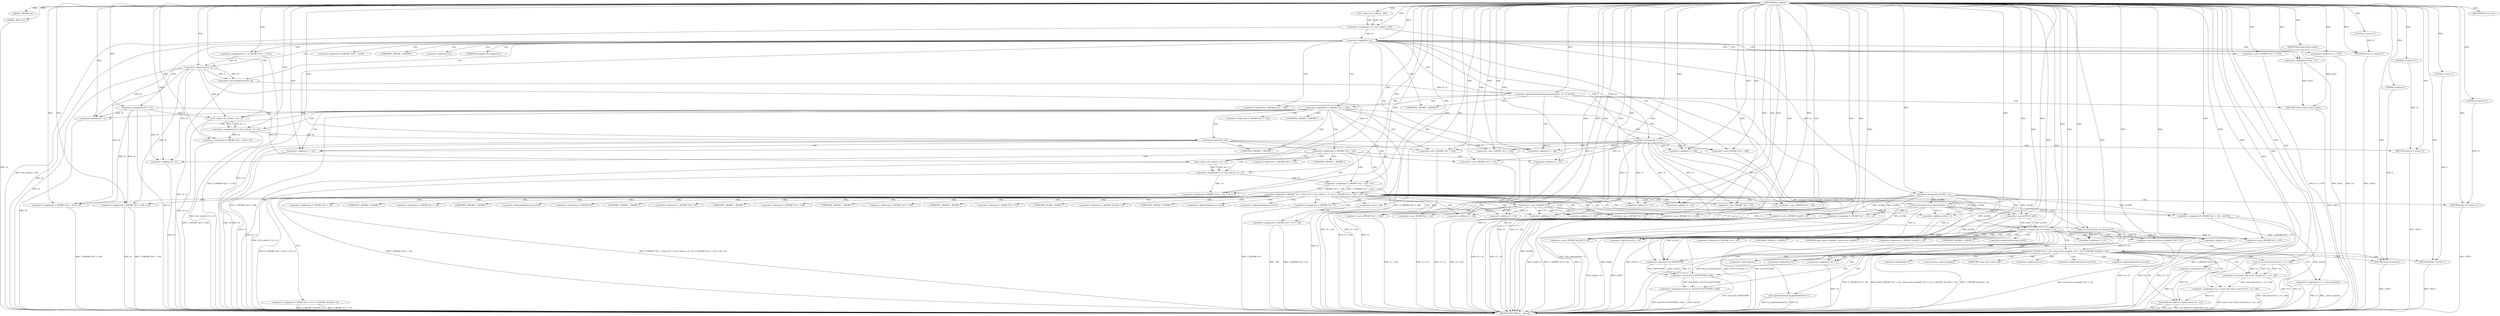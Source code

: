 digraph tftp_connect {  
"1000111" [label = "(METHOD,tftp_connect)" ]
"1000373" [label = "(METHOD_RETURN,int __fastcall)" ]
"1000112" [label = "(PARAM,_DWORD *a1)" ]
"1000113" [label = "(PARAM,_BYTE *a2)" ]
"1000125" [label = "(<operator>.assignment,v4 = Curl_ccalloc(1, 336))" ]
"1000127" [label = "(Curl_ccalloc,Curl_ccalloc(1, 336))" ]
"1000130" [label = "(<operator>.assignment,a1[188] = v4)" ]
"1000136" [label = "(<operator>.logicalNot,!v4)" ]
"1000138" [label = "(RETURN,return 27;,return 27;)" ]
"1000139" [label = "(LITERAL,27,return 27;)" ]
"1000140" [label = "(<operator>.assignment,v5 = v4)" ]
"1000143" [label = "(<operator>.assignment,v6 = *(_DWORD *)(*a1 + 1576))" ]
"1000146" [label = "(<operator>.cast,(_DWORD *)(*a1 + 1576))" ]
"1000148" [label = "(<operator>.addition,*a1 + 1576)" ]
"1000153" [label = "(IDENTIFIER,v6,if ( v6 ))" ]
"1000155" [label = "(<operator>.assignment,result = 71)" ]
"1000159" [label = "(<operator>.greaterEqualsThan,(unsigned int)(v6 - 8) >= 0xFFB1)" ]
"1000160" [label = "(<operator>.cast,(unsigned int)(v6 - 8))" ]
"1000162" [label = "(<operator>.subtraction,v6 - 8)" ]
"1000166" [label = "(RETURN,return result;,return result;)" ]
"1000167" [label = "(IDENTIFIER,result,return result;)" ]
"1000170" [label = "(<operator>.assignment,v6 = 512)" ]
"1000174" [label = "(<operator>.logicalNot,!*(_DWORD *)(v5 + 328))" ]
"1000176" [label = "(<operator>.cast,(_DWORD *)(v5 + 328))" ]
"1000178" [label = "(<operator>.addition,v5 + 328)" ]
"1000182" [label = "(<operator>.assignment,v8 = Curl_ccalloc(1, v6 + 4))" ]
"1000184" [label = "(Curl_ccalloc,Curl_ccalloc(1, v6 + 4))" ]
"1000186" [label = "(<operator>.addition,v6 + 4)" ]
"1000189" [label = "(<operator>.assignment,*(_DWORD *)(v5 + 328) = v8)" ]
"1000191" [label = "(<operator>.cast,(_DWORD *)(v5 + 328))" ]
"1000193" [label = "(<operator>.addition,v5 + 328)" ]
"1000198" [label = "(<operator>.logicalNot,!v8)" ]
"1000200" [label = "(RETURN,return 27;,return 27;)" ]
"1000201" [label = "(LITERAL,27,return 27;)" ]
"1000203" [label = "(<operator>.logicalOr,*(_DWORD *)(v5 + 332) || (v9 = Curl_ccalloc(1, v6 + 4), (*(_DWORD *)(v5 + 332) = v9) != 0))" ]
"1000205" [label = "(<operator>.cast,(_DWORD *)(v5 + 332))" ]
"1000207" [label = "(<operator>.addition,v5 + 332)" ]
"1000211" [label = "(<operator>.assignment,v9 = Curl_ccalloc(1, v6 + 4))" ]
"1000213" [label = "(Curl_ccalloc,Curl_ccalloc(1, v6 + 4))" ]
"1000215" [label = "(<operator>.addition,v6 + 4)" ]
"1000218" [label = "(<operator>.notEquals,(*(_DWORD *)(v5 + 332) = v9) != 0)" ]
"1000219" [label = "(<operator>.assignment,*(_DWORD *)(v5 + 332) = v9)" ]
"1000221" [label = "(<operator>.cast,(_DWORD *)(v5 + 332))" ]
"1000223" [label = "(<operator>.addition,v5 + 332)" ]
"1000229" [label = "(Curl_conncontrol,Curl_conncontrol(a1, 1))" ]
"1000232" [label = "(<operator>.assignment,*(_DWORD *)(v5 + 16) = a1)" ]
"1000234" [label = "(<operator>.cast,(_DWORD *)(v5 + 16))" ]
"1000236" [label = "(<operator>.addition,v5 + 16)" ]
"1000240" [label = "(<operator>.assignment,*(_DWORD *)(v5 + 20) = a1[105])" ]
"1000242" [label = "(<operator>.cast,(_DWORD *)(v5 + 20))" ]
"1000244" [label = "(<operator>.addition,v5 + 20)" ]
"1000250" [label = "(<operator>.assignment,*(_DWORD *)v5 = 0)" ]
"1000252" [label = "(<operator>.cast,(_DWORD *)v5)" ]
"1000256" [label = "(<operator>.assignment,*(_DWORD *)(v5 + 8) = -100)" ]
"1000258" [label = "(<operator>.cast,(_DWORD *)(v5 + 8))" ]
"1000260" [label = "(<operator>.addition,v5 + 8)" ]
"1000263" [label = "(<operator>.minus,-100)" ]
"1000265" [label = "(<operator>.assignment,*(_DWORD *)(v5 + 320) = v6)" ]
"1000267" [label = "(<operator>.cast,(_DWORD *)(v5 + 320))" ]
"1000269" [label = "(<operator>.addition,v5 + 320)" ]
"1000273" [label = "(<operator>.assignment,*(_DWORD *)(v5 + 324) = v6)" ]
"1000275" [label = "(<operator>.cast,(_DWORD *)(v5 + 324))" ]
"1000277" [label = "(<operator>.addition,v5 + 324)" ]
"1000281" [label = "(<operator>.assignment,*(_WORD *)(v5 + 52) = *(_DWORD *)(a1[20] + 4))" ]
"1000283" [label = "(<operator>.cast,(_WORD *)(v5 + 52))" ]
"1000285" [label = "(<operator>.addition,v5 + 52)" ]
"1000289" [label = "(<operator>.cast,(_DWORD *)(a1[20] + 4))" ]
"1000291" [label = "(<operator>.addition,a1[20] + 4)" ]
"1000296" [label = "(tftp_set_timeouts,tftp_set_timeouts(v5))" ]
"1000299" [label = "(<operator>.equals,(a1[147] & 0x40) == 0)" ]
"1000300" [label = "(<operator>.and,a1[147] & 0x40)" ]
"1000308" [label = "(bind,bind(*(_DWORD *)(v5 + 20), (const struct sockaddr *)(v5 + 52), *(_DWORD *)(a1[20] + 16)))" ]
"1000310" [label = "(<operator>.cast,(_DWORD *)(v5 + 20))" ]
"1000312" [label = "(<operator>.addition,v5 + 20)" ]
"1000315" [label = "(<operator>.cast,(const struct sockaddr *)(v5 + 52))" ]
"1000317" [label = "(<operator>.addition,v5 + 52)" ]
"1000321" [label = "(<operator>.cast,(_DWORD *)(a1[20] + 16))" ]
"1000323" [label = "(<operator>.addition,a1[20] + 16)" ]
"1000329" [label = "(<operator>.assignment,v10 = *a1)" ]
"1000333" [label = "(<operator>.assignment,v11 = _errno_location())" ]
"1000336" [label = "(<operator>.assignment,v12 = (const char *)Curl_strerror(*v11, v13, 128))" ]
"1000338" [label = "(<operator>.cast,(const char *)Curl_strerror(*v11, v13, 128))" ]
"1000340" [label = "(Curl_strerror,Curl_strerror(*v11, v13, 128))" ]
"1000345" [label = "(Curl_failf,Curl_failf(v10, \"bind() failed; %s\", v12))" ]
"1000349" [label = "(RETURN,return 7;,return 7;)" ]
"1000350" [label = "(LITERAL,7,return 7;)" ]
"1000351" [label = "(<operator>.assignment,a1[147] = a1[147] & 0xFFFFFFBF | 0x40)" ]
"1000355" [label = "(<operator>.or,a1[147] & 0xFFFFFFBF | 0x40)" ]
"1000356" [label = "(<operator>.and,a1[147] & 0xFFFFFFBF)" ]
"1000362" [label = "(Curl_pgrsStartNow,Curl_pgrsStartNow(*a1))" ]
"1000365" [label = "(<operator>.assignment,*a2 = 1)" ]
"1000369" [label = "(RETURN,return 0;,return 0;)" ]
"1000370" [label = "(LITERAL,0,return 0;)" ]
"1000371" [label = "(RETURN,return 27;,return 27;)" ]
"1000372" [label = "(LITERAL,27,return 27;)" ]
"1000145" [label = "(<operator>.indirection,*(_DWORD *)(*a1 + 1576))" ]
"1000147" [label = "(UNKNOWN,_DWORD *,_DWORD *)" ]
"1000149" [label = "(<operator>.indirection,*a1)" ]
"1000161" [label = "(UNKNOWN,unsigned int,unsigned int)" ]
"1000175" [label = "(<operator>.indirection,*(_DWORD *)(v5 + 328))" ]
"1000177" [label = "(UNKNOWN,_DWORD *,_DWORD *)" ]
"1000190" [label = "(<operator>.indirection,*(_DWORD *)(v5 + 328))" ]
"1000192" [label = "(UNKNOWN,_DWORD *,_DWORD *)" ]
"1000204" [label = "(<operator>.indirection,*(_DWORD *)(v5 + 332))" ]
"1000206" [label = "(UNKNOWN,_DWORD *,_DWORD *)" ]
"1000220" [label = "(<operator>.indirection,*(_DWORD *)(v5 + 332))" ]
"1000222" [label = "(UNKNOWN,_DWORD *,_DWORD *)" ]
"1000233" [label = "(<operator>.indirection,*(_DWORD *)(v5 + 16))" ]
"1000235" [label = "(UNKNOWN,_DWORD *,_DWORD *)" ]
"1000241" [label = "(<operator>.indirection,*(_DWORD *)(v5 + 20))" ]
"1000243" [label = "(UNKNOWN,_DWORD *,_DWORD *)" ]
"1000247" [label = "(<operator>.indirectIndexAccess,a1[105])" ]
"1000251" [label = "(<operator>.indirection,*(_DWORD *)v5)" ]
"1000253" [label = "(UNKNOWN,_DWORD *,_DWORD *)" ]
"1000257" [label = "(<operator>.indirection,*(_DWORD *)(v5 + 8))" ]
"1000259" [label = "(UNKNOWN,_DWORD *,_DWORD *)" ]
"1000266" [label = "(<operator>.indirection,*(_DWORD *)(v5 + 320))" ]
"1000268" [label = "(UNKNOWN,_DWORD *,_DWORD *)" ]
"1000274" [label = "(<operator>.indirection,*(_DWORD *)(v5 + 324))" ]
"1000276" [label = "(UNKNOWN,_DWORD *,_DWORD *)" ]
"1000282" [label = "(<operator>.indirection,*(_WORD *)(v5 + 52))" ]
"1000284" [label = "(UNKNOWN,_WORD *,_WORD *)" ]
"1000288" [label = "(<operator>.indirection,*(_DWORD *)(a1[20] + 4))" ]
"1000290" [label = "(UNKNOWN,_DWORD *,_DWORD *)" ]
"1000292" [label = "(<operator>.indirectIndexAccess,a1[20])" ]
"1000301" [label = "(<operator>.indirectIndexAccess,a1[147])" ]
"1000309" [label = "(<operator>.indirection,*(_DWORD *)(v5 + 20))" ]
"1000311" [label = "(UNKNOWN,_DWORD *,_DWORD *)" ]
"1000316" [label = "(UNKNOWN,const struct sockaddr *,const struct sockaddr *)" ]
"1000320" [label = "(<operator>.indirection,*(_DWORD *)(a1[20] + 16))" ]
"1000322" [label = "(UNKNOWN,_DWORD *,_DWORD *)" ]
"1000324" [label = "(<operator>.indirectIndexAccess,a1[20])" ]
"1000331" [label = "(<operator>.indirection,*a1)" ]
"1000335" [label = "(_errno_location,_errno_location())" ]
"1000339" [label = "(UNKNOWN,const char *,const char *)" ]
"1000341" [label = "(<operator>.indirection,*v11)" ]
"1000352" [label = "(<operator>.indirectIndexAccess,a1[147])" ]
"1000357" [label = "(<operator>.indirectIndexAccess,a1[147])" ]
"1000363" [label = "(<operator>.indirection,*a1)" ]
"1000366" [label = "(<operator>.indirection,*a2)" ]
  "1000369" -> "1000373"  [ label = "DDG: <RET>"] 
  "1000300" -> "1000373"  [ label = "DDG: a1[147]"] 
  "1000345" -> "1000373"  [ label = "DDG: v10"] 
  "1000215" -> "1000373"  [ label = "DDG: v6"] 
  "1000258" -> "1000373"  [ label = "DDG: v5 + 8"] 
  "1000136" -> "1000373"  [ label = "DDG: !v4"] 
  "1000218" -> "1000373"  [ label = "DDG: (*(_DWORD *)(v5 + 332) = v9) != 0"] 
  "1000193" -> "1000373"  [ label = "DDG: v5"] 
  "1000345" -> "1000373"  [ label = "DDG: v12"] 
  "1000113" -> "1000373"  [ label = "DDG: a2"] 
  "1000333" -> "1000373"  [ label = "DDG: _errno_location()"] 
  "1000198" -> "1000373"  [ label = "DDG: v8"] 
  "1000203" -> "1000373"  [ label = "DDG: *(_DWORD *)(v5 + 332) || (v9 = Curl_ccalloc(1, v6 + 4), (*(_DWORD *)(v5 + 332) = v9) != 0)"] 
  "1000125" -> "1000373"  [ label = "DDG: Curl_ccalloc(1, 336)"] 
  "1000162" -> "1000373"  [ label = "DDG: v6"] 
  "1000351" -> "1000373"  [ label = "DDG: a1[147]"] 
  "1000221" -> "1000373"  [ label = "DDG: v5 + 332"] 
  "1000232" -> "1000373"  [ label = "DDG: a1"] 
  "1000242" -> "1000373"  [ label = "DDG: v5 + 20"] 
  "1000174" -> "1000373"  [ label = "DDG: !*(_DWORD *)(v5 + 328)"] 
  "1000267" -> "1000373"  [ label = "DDG: v5 + 320"] 
  "1000232" -> "1000373"  [ label = "DDG: *(_DWORD *)(v5 + 16)"] 
  "1000308" -> "1000373"  [ label = "DDG: bind(*(_DWORD *)(v5 + 20), (const struct sockaddr *)(v5 + 52), *(_DWORD *)(a1[20] + 16))"] 
  "1000140" -> "1000373"  [ label = "DDG: v4"] 
  "1000182" -> "1000373"  [ label = "DDG: Curl_ccalloc(1, v6 + 4)"] 
  "1000211" -> "1000373"  [ label = "DDG: Curl_ccalloc(1, v6 + 4)"] 
  "1000176" -> "1000373"  [ label = "DDG: v5 + 328"] 
  "1000333" -> "1000373"  [ label = "DDG: v11"] 
  "1000321" -> "1000373"  [ label = "DDG: a1[20] + 16"] 
  "1000229" -> "1000373"  [ label = "DDG: Curl_conncontrol(a1, 1)"] 
  "1000351" -> "1000373"  [ label = "DDG: a1[147] & 0xFFFFFFBF | 0x40"] 
  "1000355" -> "1000373"  [ label = "DDG: a1[147] & 0xFFFFFFBF"] 
  "1000296" -> "1000373"  [ label = "DDG: tftp_set_timeouts(v5)"] 
  "1000308" -> "1000373"  [ label = "DDG: *(_DWORD *)(a1[20] + 16)"] 
  "1000273" -> "1000373"  [ label = "DDG: *(_DWORD *)(v5 + 324)"] 
  "1000136" -> "1000373"  [ label = "DDG: v4"] 
  "1000265" -> "1000373"  [ label = "DDG: *(_DWORD *)(v5 + 320)"] 
  "1000219" -> "1000373"  [ label = "DDG: v9"] 
  "1000240" -> "1000373"  [ label = "DDG: *(_DWORD *)(v5 + 20)"] 
  "1000340" -> "1000373"  [ label = "DDG: *v11"] 
  "1000291" -> "1000373"  [ label = "DDG: a1[20]"] 
  "1000223" -> "1000373"  [ label = "DDG: v5"] 
  "1000148" -> "1000373"  [ label = "DDG: *a1"] 
  "1000345" -> "1000373"  [ label = "DDG: Curl_failf(v10, \"bind() failed; %s\", v12)"] 
  "1000203" -> "1000373"  [ label = "DDG: *(_DWORD *)(v5 + 332)"] 
  "1000146" -> "1000373"  [ label = "DDG: *a1 + 1576"] 
  "1000234" -> "1000373"  [ label = "DDG: v5 + 16"] 
  "1000281" -> "1000373"  [ label = "DDG: *(_WORD *)(v5 + 52)"] 
  "1000240" -> "1000373"  [ label = "DDG: a1[105]"] 
  "1000189" -> "1000373"  [ label = "DDG: *(_DWORD *)(v5 + 328)"] 
  "1000213" -> "1000373"  [ label = "DDG: v6 + 4"] 
  "1000275" -> "1000373"  [ label = "DDG: v5 + 324"] 
  "1000256" -> "1000373"  [ label = "DDG: -100"] 
  "1000205" -> "1000373"  [ label = "DDG: v5 + 332"] 
  "1000159" -> "1000373"  [ label = "DDG: (unsigned int)(v6 - 8) >= 0xFFB1"] 
  "1000281" -> "1000373"  [ label = "DDG: *(_DWORD *)(a1[20] + 4)"] 
  "1000191" -> "1000373"  [ label = "DDG: v5 + 328"] 
  "1000130" -> "1000373"  [ label = "DDG: a1[188]"] 
  "1000340" -> "1000373"  [ label = "DDG: v13"] 
  "1000289" -> "1000373"  [ label = "DDG: a1[20] + 4"] 
  "1000365" -> "1000373"  [ label = "DDG: *a2"] 
  "1000198" -> "1000373"  [ label = "DDG: !v8"] 
  "1000315" -> "1000373"  [ label = "DDG: v5 + 52"] 
  "1000308" -> "1000373"  [ label = "DDG: (const struct sockaddr *)(v5 + 52)"] 
  "1000207" -> "1000373"  [ label = "DDG: v5"] 
  "1000256" -> "1000373"  [ label = "DDG: *(_DWORD *)(v5 + 8)"] 
  "1000170" -> "1000373"  [ label = "DDG: v6"] 
  "1000140" -> "1000373"  [ label = "DDG: v5"] 
  "1000273" -> "1000373"  [ label = "DDG: v6"] 
  "1000155" -> "1000373"  [ label = "DDG: result"] 
  "1000299" -> "1000373"  [ label = "DDG: a1[147] & 0x40"] 
  "1000186" -> "1000373"  [ label = "DDG: v6"] 
  "1000299" -> "1000373"  [ label = "DDG: (a1[147] & 0x40) == 0"] 
  "1000362" -> "1000373"  [ label = "DDG: *a1"] 
  "1000143" -> "1000373"  [ label = "DDG: *(_DWORD *)(*a1 + 1576)"] 
  "1000159" -> "1000373"  [ label = "DDG: (unsigned int)(v6 - 8)"] 
  "1000338" -> "1000373"  [ label = "DDG: Curl_strerror(*v11, v13, 128)"] 
  "1000308" -> "1000373"  [ label = "DDG: *(_DWORD *)(v5 + 20)"] 
  "1000317" -> "1000373"  [ label = "DDG: v5"] 
  "1000174" -> "1000373"  [ label = "DDG: *(_DWORD *)(v5 + 328)"] 
  "1000296" -> "1000373"  [ label = "DDG: v5"] 
  "1000323" -> "1000373"  [ label = "DDG: a1[20]"] 
  "1000336" -> "1000373"  [ label = "DDG: (const char *)Curl_strerror(*v11, v13, 128)"] 
  "1000310" -> "1000373"  [ label = "DDG: v5 + 20"] 
  "1000362" -> "1000373"  [ label = "DDG: Curl_pgrsStartNow(*a1)"] 
  "1000283" -> "1000373"  [ label = "DDG: v5 + 52"] 
  "1000160" -> "1000373"  [ label = "DDG: v6 - 8"] 
  "1000184" -> "1000373"  [ label = "DDG: v6 + 4"] 
  "1000250" -> "1000373"  [ label = "DDG: *(_DWORD *)v5"] 
  "1000329" -> "1000373"  [ label = "DDG: *a1"] 
  "1000138" -> "1000373"  [ label = "DDG: <RET>"] 
  "1000166" -> "1000373"  [ label = "DDG: <RET>"] 
  "1000349" -> "1000373"  [ label = "DDG: <RET>"] 
  "1000371" -> "1000373"  [ label = "DDG: <RET>"] 
  "1000200" -> "1000373"  [ label = "DDG: <RET>"] 
  "1000111" -> "1000112"  [ label = "DDG: "] 
  "1000111" -> "1000113"  [ label = "DDG: "] 
  "1000127" -> "1000125"  [ label = "DDG: 1"] 
  "1000127" -> "1000125"  [ label = "DDG: 336"] 
  "1000111" -> "1000125"  [ label = "DDG: "] 
  "1000111" -> "1000127"  [ label = "DDG: "] 
  "1000125" -> "1000130"  [ label = "DDG: v4"] 
  "1000111" -> "1000130"  [ label = "DDG: "] 
  "1000111" -> "1000136"  [ label = "DDG: "] 
  "1000125" -> "1000136"  [ label = "DDG: v4"] 
  "1000139" -> "1000138"  [ label = "DDG: 27"] 
  "1000111" -> "1000138"  [ label = "DDG: "] 
  "1000111" -> "1000139"  [ label = "DDG: "] 
  "1000136" -> "1000140"  [ label = "DDG: v4"] 
  "1000111" -> "1000140"  [ label = "DDG: "] 
  "1000111" -> "1000143"  [ label = "DDG: "] 
  "1000111" -> "1000146"  [ label = "DDG: "] 
  "1000111" -> "1000148"  [ label = "DDG: "] 
  "1000111" -> "1000153"  [ label = "DDG: "] 
  "1000111" -> "1000155"  [ label = "DDG: "] 
  "1000160" -> "1000159"  [ label = "DDG: v6 - 8"] 
  "1000162" -> "1000160"  [ label = "DDG: v6"] 
  "1000162" -> "1000160"  [ label = "DDG: 8"] 
  "1000143" -> "1000162"  [ label = "DDG: v6"] 
  "1000111" -> "1000162"  [ label = "DDG: "] 
  "1000111" -> "1000159"  [ label = "DDG: "] 
  "1000167" -> "1000166"  [ label = "DDG: result"] 
  "1000155" -> "1000166"  [ label = "DDG: result"] 
  "1000111" -> "1000167"  [ label = "DDG: "] 
  "1000111" -> "1000170"  [ label = "DDG: "] 
  "1000140" -> "1000176"  [ label = "DDG: v5"] 
  "1000111" -> "1000176"  [ label = "DDG: "] 
  "1000140" -> "1000178"  [ label = "DDG: v5"] 
  "1000111" -> "1000178"  [ label = "DDG: "] 
  "1000184" -> "1000182"  [ label = "DDG: 1"] 
  "1000184" -> "1000182"  [ label = "DDG: v6 + 4"] 
  "1000111" -> "1000182"  [ label = "DDG: "] 
  "1000111" -> "1000184"  [ label = "DDG: "] 
  "1000162" -> "1000184"  [ label = "DDG: v6"] 
  "1000170" -> "1000184"  [ label = "DDG: v6"] 
  "1000162" -> "1000186"  [ label = "DDG: v6"] 
  "1000170" -> "1000186"  [ label = "DDG: v6"] 
  "1000111" -> "1000186"  [ label = "DDG: "] 
  "1000182" -> "1000189"  [ label = "DDG: v8"] 
  "1000111" -> "1000189"  [ label = "DDG: "] 
  "1000111" -> "1000191"  [ label = "DDG: "] 
  "1000140" -> "1000191"  [ label = "DDG: v5"] 
  "1000111" -> "1000193"  [ label = "DDG: "] 
  "1000140" -> "1000193"  [ label = "DDG: v5"] 
  "1000111" -> "1000198"  [ label = "DDG: "] 
  "1000182" -> "1000198"  [ label = "DDG: v8"] 
  "1000201" -> "1000200"  [ label = "DDG: 27"] 
  "1000111" -> "1000200"  [ label = "DDG: "] 
  "1000111" -> "1000201"  [ label = "DDG: "] 
  "1000219" -> "1000203"  [ label = "DDG: *(_DWORD *)(v5 + 332)"] 
  "1000111" -> "1000205"  [ label = "DDG: "] 
  "1000140" -> "1000205"  [ label = "DDG: v5"] 
  "1000111" -> "1000207"  [ label = "DDG: "] 
  "1000140" -> "1000207"  [ label = "DDG: v5"] 
  "1000213" -> "1000211"  [ label = "DDG: 1"] 
  "1000213" -> "1000211"  [ label = "DDG: v6 + 4"] 
  "1000111" -> "1000211"  [ label = "DDG: "] 
  "1000111" -> "1000213"  [ label = "DDG: "] 
  "1000162" -> "1000213"  [ label = "DDG: v6"] 
  "1000170" -> "1000213"  [ label = "DDG: v6"] 
  "1000162" -> "1000215"  [ label = "DDG: v6"] 
  "1000170" -> "1000215"  [ label = "DDG: v6"] 
  "1000111" -> "1000215"  [ label = "DDG: "] 
  "1000219" -> "1000218"  [ label = "DDG: *(_DWORD *)(v5 + 332)"] 
  "1000211" -> "1000218"  [ label = "DDG: v9"] 
  "1000111" -> "1000218"  [ label = "DDG: "] 
  "1000111" -> "1000221"  [ label = "DDG: "] 
  "1000140" -> "1000221"  [ label = "DDG: v5"] 
  "1000111" -> "1000223"  [ label = "DDG: "] 
  "1000140" -> "1000223"  [ label = "DDG: v5"] 
  "1000211" -> "1000219"  [ label = "DDG: v9"] 
  "1000111" -> "1000219"  [ label = "DDG: "] 
  "1000130" -> "1000229"  [ label = "DDG: a1[188]"] 
  "1000111" -> "1000229"  [ label = "DDG: "] 
  "1000229" -> "1000232"  [ label = "DDG: a1"] 
  "1000130" -> "1000232"  [ label = "DDG: a1[188]"] 
  "1000111" -> "1000232"  [ label = "DDG: "] 
  "1000111" -> "1000234"  [ label = "DDG: "] 
  "1000140" -> "1000234"  [ label = "DDG: v5"] 
  "1000111" -> "1000236"  [ label = "DDG: "] 
  "1000140" -> "1000236"  [ label = "DDG: v5"] 
  "1000229" -> "1000240"  [ label = "DDG: a1"] 
  "1000130" -> "1000240"  [ label = "DDG: a1[188]"] 
  "1000111" -> "1000240"  [ label = "DDG: "] 
  "1000111" -> "1000242"  [ label = "DDG: "] 
  "1000140" -> "1000242"  [ label = "DDG: v5"] 
  "1000111" -> "1000244"  [ label = "DDG: "] 
  "1000140" -> "1000244"  [ label = "DDG: v5"] 
  "1000111" -> "1000250"  [ label = "DDG: "] 
  "1000111" -> "1000252"  [ label = "DDG: "] 
  "1000140" -> "1000252"  [ label = "DDG: v5"] 
  "1000263" -> "1000256"  [ label = "DDG: 100"] 
  "1000252" -> "1000258"  [ label = "DDG: v5"] 
  "1000111" -> "1000258"  [ label = "DDG: "] 
  "1000252" -> "1000260"  [ label = "DDG: v5"] 
  "1000111" -> "1000260"  [ label = "DDG: "] 
  "1000111" -> "1000263"  [ label = "DDG: "] 
  "1000162" -> "1000265"  [ label = "DDG: v6"] 
  "1000170" -> "1000265"  [ label = "DDG: v6"] 
  "1000111" -> "1000265"  [ label = "DDG: "] 
  "1000111" -> "1000267"  [ label = "DDG: "] 
  "1000252" -> "1000267"  [ label = "DDG: v5"] 
  "1000111" -> "1000269"  [ label = "DDG: "] 
  "1000252" -> "1000269"  [ label = "DDG: v5"] 
  "1000111" -> "1000273"  [ label = "DDG: "] 
  "1000162" -> "1000273"  [ label = "DDG: v6"] 
  "1000170" -> "1000273"  [ label = "DDG: v6"] 
  "1000111" -> "1000275"  [ label = "DDG: "] 
  "1000252" -> "1000275"  [ label = "DDG: v5"] 
  "1000111" -> "1000277"  [ label = "DDG: "] 
  "1000252" -> "1000277"  [ label = "DDG: v5"] 
  "1000111" -> "1000283"  [ label = "DDG: "] 
  "1000252" -> "1000283"  [ label = "DDG: v5"] 
  "1000111" -> "1000285"  [ label = "DDG: "] 
  "1000252" -> "1000285"  [ label = "DDG: v5"] 
  "1000229" -> "1000289"  [ label = "DDG: a1"] 
  "1000130" -> "1000289"  [ label = "DDG: a1[188]"] 
  "1000111" -> "1000289"  [ label = "DDG: "] 
  "1000229" -> "1000291"  [ label = "DDG: a1"] 
  "1000130" -> "1000291"  [ label = "DDG: a1[188]"] 
  "1000111" -> "1000291"  [ label = "DDG: "] 
  "1000111" -> "1000296"  [ label = "DDG: "] 
  "1000252" -> "1000296"  [ label = "DDG: v5"] 
  "1000300" -> "1000299"  [ label = "DDG: a1[147]"] 
  "1000300" -> "1000299"  [ label = "DDG: 0x40"] 
  "1000229" -> "1000300"  [ label = "DDG: a1"] 
  "1000130" -> "1000300"  [ label = "DDG: a1[188]"] 
  "1000111" -> "1000300"  [ label = "DDG: "] 
  "1000111" -> "1000299"  [ label = "DDG: "] 
  "1000240" -> "1000308"  [ label = "DDG: *(_DWORD *)(v5 + 20)"] 
  "1000296" -> "1000310"  [ label = "DDG: v5"] 
  "1000111" -> "1000310"  [ label = "DDG: "] 
  "1000296" -> "1000312"  [ label = "DDG: v5"] 
  "1000111" -> "1000312"  [ label = "DDG: "] 
  "1000315" -> "1000308"  [ label = "DDG: v5 + 52"] 
  "1000111" -> "1000315"  [ label = "DDG: "] 
  "1000296" -> "1000315"  [ label = "DDG: v5"] 
  "1000111" -> "1000317"  [ label = "DDG: "] 
  "1000296" -> "1000317"  [ label = "DDG: v5"] 
  "1000229" -> "1000321"  [ label = "DDG: a1"] 
  "1000130" -> "1000321"  [ label = "DDG: a1[188]"] 
  "1000111" -> "1000321"  [ label = "DDG: "] 
  "1000229" -> "1000323"  [ label = "DDG: a1"] 
  "1000130" -> "1000323"  [ label = "DDG: a1[188]"] 
  "1000111" -> "1000323"  [ label = "DDG: "] 
  "1000111" -> "1000329"  [ label = "DDG: "] 
  "1000111" -> "1000333"  [ label = "DDG: "] 
  "1000338" -> "1000336"  [ label = "DDG: Curl_strerror(*v11, v13, 128)"] 
  "1000111" -> "1000336"  [ label = "DDG: "] 
  "1000340" -> "1000338"  [ label = "DDG: *v11"] 
  "1000340" -> "1000338"  [ label = "DDG: v13"] 
  "1000340" -> "1000338"  [ label = "DDG: 128"] 
  "1000111" -> "1000340"  [ label = "DDG: "] 
  "1000329" -> "1000345"  [ label = "DDG: v10"] 
  "1000111" -> "1000345"  [ label = "DDG: "] 
  "1000336" -> "1000345"  [ label = "DDG: v12"] 
  "1000350" -> "1000349"  [ label = "DDG: 7"] 
  "1000111" -> "1000349"  [ label = "DDG: "] 
  "1000111" -> "1000350"  [ label = "DDG: "] 
  "1000355" -> "1000351"  [ label = "DDG: a1[147] & 0xFFFFFFBF"] 
  "1000355" -> "1000351"  [ label = "DDG: 0x40"] 
  "1000356" -> "1000355"  [ label = "DDG: a1[147]"] 
  "1000356" -> "1000355"  [ label = "DDG: 0xFFFFFFBF"] 
  "1000300" -> "1000356"  [ label = "DDG: a1[147]"] 
  "1000229" -> "1000356"  [ label = "DDG: a1"] 
  "1000130" -> "1000356"  [ label = "DDG: a1[188]"] 
  "1000111" -> "1000356"  [ label = "DDG: "] 
  "1000111" -> "1000355"  [ label = "DDG: "] 
  "1000111" -> "1000365"  [ label = "DDG: "] 
  "1000370" -> "1000369"  [ label = "DDG: 0"] 
  "1000111" -> "1000369"  [ label = "DDG: "] 
  "1000111" -> "1000370"  [ label = "DDG: "] 
  "1000372" -> "1000371"  [ label = "DDG: 27"] 
  "1000111" -> "1000371"  [ label = "DDG: "] 
  "1000111" -> "1000372"  [ label = "DDG: "] 
  "1000136" -> "1000143"  [ label = "CDG: "] 
  "1000136" -> "1000140"  [ label = "CDG: "] 
  "1000136" -> "1000138"  [ label = "CDG: "] 
  "1000136" -> "1000149"  [ label = "CDG: "] 
  "1000136" -> "1000148"  [ label = "CDG: "] 
  "1000136" -> "1000147"  [ label = "CDG: "] 
  "1000136" -> "1000146"  [ label = "CDG: "] 
  "1000136" -> "1000145"  [ label = "CDG: "] 
  "1000136" -> "1000160"  [ label = "CDG: "] 
  "1000136" -> "1000159"  [ label = "CDG: "] 
  "1000136" -> "1000155"  [ label = "CDG: "] 
  "1000136" -> "1000176"  [ label = "CDG: "] 
  "1000136" -> "1000175"  [ label = "CDG: "] 
  "1000136" -> "1000174"  [ label = "CDG: "] 
  "1000136" -> "1000170"  [ label = "CDG: "] 
  "1000136" -> "1000162"  [ label = "CDG: "] 
  "1000136" -> "1000161"  [ label = "CDG: "] 
  "1000136" -> "1000178"  [ label = "CDG: "] 
  "1000136" -> "1000177"  [ label = "CDG: "] 
  "1000159" -> "1000176"  [ label = "CDG: "] 
  "1000159" -> "1000175"  [ label = "CDG: "] 
  "1000159" -> "1000174"  [ label = "CDG: "] 
  "1000159" -> "1000166"  [ label = "CDG: "] 
  "1000159" -> "1000178"  [ label = "CDG: "] 
  "1000159" -> "1000177"  [ label = "CDG: "] 
  "1000174" -> "1000192"  [ label = "CDG: "] 
  "1000174" -> "1000191"  [ label = "CDG: "] 
  "1000174" -> "1000190"  [ label = "CDG: "] 
  "1000174" -> "1000189"  [ label = "CDG: "] 
  "1000174" -> "1000186"  [ label = "CDG: "] 
  "1000174" -> "1000184"  [ label = "CDG: "] 
  "1000174" -> "1000182"  [ label = "CDG: "] 
  "1000174" -> "1000207"  [ label = "CDG: "] 
  "1000174" -> "1000206"  [ label = "CDG: "] 
  "1000174" -> "1000205"  [ label = "CDG: "] 
  "1000174" -> "1000204"  [ label = "CDG: "] 
  "1000174" -> "1000203"  [ label = "CDG: "] 
  "1000174" -> "1000198"  [ label = "CDG: "] 
  "1000174" -> "1000193"  [ label = "CDG: "] 
  "1000198" -> "1000207"  [ label = "CDG: "] 
  "1000198" -> "1000206"  [ label = "CDG: "] 
  "1000198" -> "1000205"  [ label = "CDG: "] 
  "1000198" -> "1000204"  [ label = "CDG: "] 
  "1000198" -> "1000203"  [ label = "CDG: "] 
  "1000198" -> "1000200"  [ label = "CDG: "] 
  "1000203" -> "1000240"  [ label = "CDG: "] 
  "1000203" -> "1000236"  [ label = "CDG: "] 
  "1000203" -> "1000235"  [ label = "CDG: "] 
  "1000203" -> "1000234"  [ label = "CDG: "] 
  "1000203" -> "1000233"  [ label = "CDG: "] 
  "1000203" -> "1000232"  [ label = "CDG: "] 
  "1000203" -> "1000229"  [ label = "CDG: "] 
  "1000203" -> "1000256"  [ label = "CDG: "] 
  "1000203" -> "1000253"  [ label = "CDG: "] 
  "1000203" -> "1000252"  [ label = "CDG: "] 
  "1000203" -> "1000251"  [ label = "CDG: "] 
  "1000203" -> "1000250"  [ label = "CDG: "] 
  "1000203" -> "1000247"  [ label = "CDG: "] 
  "1000203" -> "1000244"  [ label = "CDG: "] 
  "1000203" -> "1000243"  [ label = "CDG: "] 
  "1000203" -> "1000242"  [ label = "CDG: "] 
  "1000203" -> "1000241"  [ label = "CDG: "] 
  "1000203" -> "1000269"  [ label = "CDG: "] 
  "1000203" -> "1000268"  [ label = "CDG: "] 
  "1000203" -> "1000267"  [ label = "CDG: "] 
  "1000203" -> "1000266"  [ label = "CDG: "] 
  "1000203" -> "1000265"  [ label = "CDG: "] 
  "1000203" -> "1000263"  [ label = "CDG: "] 
  "1000203" -> "1000260"  [ label = "CDG: "] 
  "1000203" -> "1000259"  [ label = "CDG: "] 
  "1000203" -> "1000258"  [ label = "CDG: "] 
  "1000203" -> "1000257"  [ label = "CDG: "] 
  "1000203" -> "1000288"  [ label = "CDG: "] 
  "1000203" -> "1000285"  [ label = "CDG: "] 
  "1000203" -> "1000284"  [ label = "CDG: "] 
  "1000203" -> "1000283"  [ label = "CDG: "] 
  "1000203" -> "1000282"  [ label = "CDG: "] 
  "1000203" -> "1000281"  [ label = "CDG: "] 
  "1000203" -> "1000277"  [ label = "CDG: "] 
  "1000203" -> "1000276"  [ label = "CDG: "] 
  "1000203" -> "1000275"  [ label = "CDG: "] 
  "1000203" -> "1000274"  [ label = "CDG: "] 
  "1000203" -> "1000273"  [ label = "CDG: "] 
  "1000203" -> "1000301"  [ label = "CDG: "] 
  "1000203" -> "1000300"  [ label = "CDG: "] 
  "1000203" -> "1000299"  [ label = "CDG: "] 
  "1000203" -> "1000296"  [ label = "CDG: "] 
  "1000203" -> "1000292"  [ label = "CDG: "] 
  "1000203" -> "1000291"  [ label = "CDG: "] 
  "1000203" -> "1000290"  [ label = "CDG: "] 
  "1000203" -> "1000289"  [ label = "CDG: "] 
  "1000203" -> "1000371"  [ label = "CDG: "] 
  "1000204" -> "1000223"  [ label = "CDG: "] 
  "1000204" -> "1000222"  [ label = "CDG: "] 
  "1000204" -> "1000221"  [ label = "CDG: "] 
  "1000204" -> "1000220"  [ label = "CDG: "] 
  "1000204" -> "1000219"  [ label = "CDG: "] 
  "1000204" -> "1000218"  [ label = "CDG: "] 
  "1000204" -> "1000215"  [ label = "CDG: "] 
  "1000204" -> "1000213"  [ label = "CDG: "] 
  "1000204" -> "1000211"  [ label = "CDG: "] 
  "1000299" -> "1000320"  [ label = "CDG: "] 
  "1000299" -> "1000317"  [ label = "CDG: "] 
  "1000299" -> "1000316"  [ label = "CDG: "] 
  "1000299" -> "1000315"  [ label = "CDG: "] 
  "1000299" -> "1000312"  [ label = "CDG: "] 
  "1000299" -> "1000311"  [ label = "CDG: "] 
  "1000299" -> "1000310"  [ label = "CDG: "] 
  "1000299" -> "1000309"  [ label = "CDG: "] 
  "1000299" -> "1000308"  [ label = "CDG: "] 
  "1000299" -> "1000324"  [ label = "CDG: "] 
  "1000299" -> "1000323"  [ label = "CDG: "] 
  "1000299" -> "1000322"  [ label = "CDG: "] 
  "1000299" -> "1000321"  [ label = "CDG: "] 
  "1000299" -> "1000366"  [ label = "CDG: "] 
  "1000299" -> "1000365"  [ label = "CDG: "] 
  "1000299" -> "1000363"  [ label = "CDG: "] 
  "1000299" -> "1000362"  [ label = "CDG: "] 
  "1000299" -> "1000369"  [ label = "CDG: "] 
  "1000308" -> "1000336"  [ label = "CDG: "] 
  "1000308" -> "1000335"  [ label = "CDG: "] 
  "1000308" -> "1000333"  [ label = "CDG: "] 
  "1000308" -> "1000331"  [ label = "CDG: "] 
  "1000308" -> "1000329"  [ label = "CDG: "] 
  "1000308" -> "1000352"  [ label = "CDG: "] 
  "1000308" -> "1000351"  [ label = "CDG: "] 
  "1000308" -> "1000349"  [ label = "CDG: "] 
  "1000308" -> "1000345"  [ label = "CDG: "] 
  "1000308" -> "1000341"  [ label = "CDG: "] 
  "1000308" -> "1000340"  [ label = "CDG: "] 
  "1000308" -> "1000339"  [ label = "CDG: "] 
  "1000308" -> "1000338"  [ label = "CDG: "] 
  "1000308" -> "1000366"  [ label = "CDG: "] 
  "1000308" -> "1000365"  [ label = "CDG: "] 
  "1000308" -> "1000363"  [ label = "CDG: "] 
  "1000308" -> "1000362"  [ label = "CDG: "] 
  "1000308" -> "1000357"  [ label = "CDG: "] 
  "1000308" -> "1000356"  [ label = "CDG: "] 
  "1000308" -> "1000355"  [ label = "CDG: "] 
  "1000308" -> "1000369"  [ label = "CDG: "] 
}
